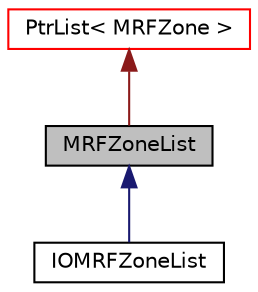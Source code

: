 digraph "MRFZoneList"
{
  bgcolor="transparent";
  edge [fontname="Helvetica",fontsize="10",labelfontname="Helvetica",labelfontsize="10"];
  node [fontname="Helvetica",fontsize="10",shape=record];
  Node1 [label="MRFZoneList",height=0.2,width=0.4,color="black", fillcolor="grey75", style="filled", fontcolor="black"];
  Node2 -> Node1 [dir="back",color="firebrick4",fontsize="10",style="solid",fontname="Helvetica"];
  Node2 [label="PtrList\< MRFZone \>",height=0.2,width=0.4,color="red",URL="$a02084.html"];
  Node1 -> Node3 [dir="back",color="midnightblue",fontsize="10",style="solid",fontname="Helvetica"];
  Node3 [label="IOMRFZoneList",height=0.2,width=0.4,color="black",URL="$a01202.html",tooltip="List of MRF zones with IO functionality. MRF zones are specified by a list of dictionary entries..."];
}
